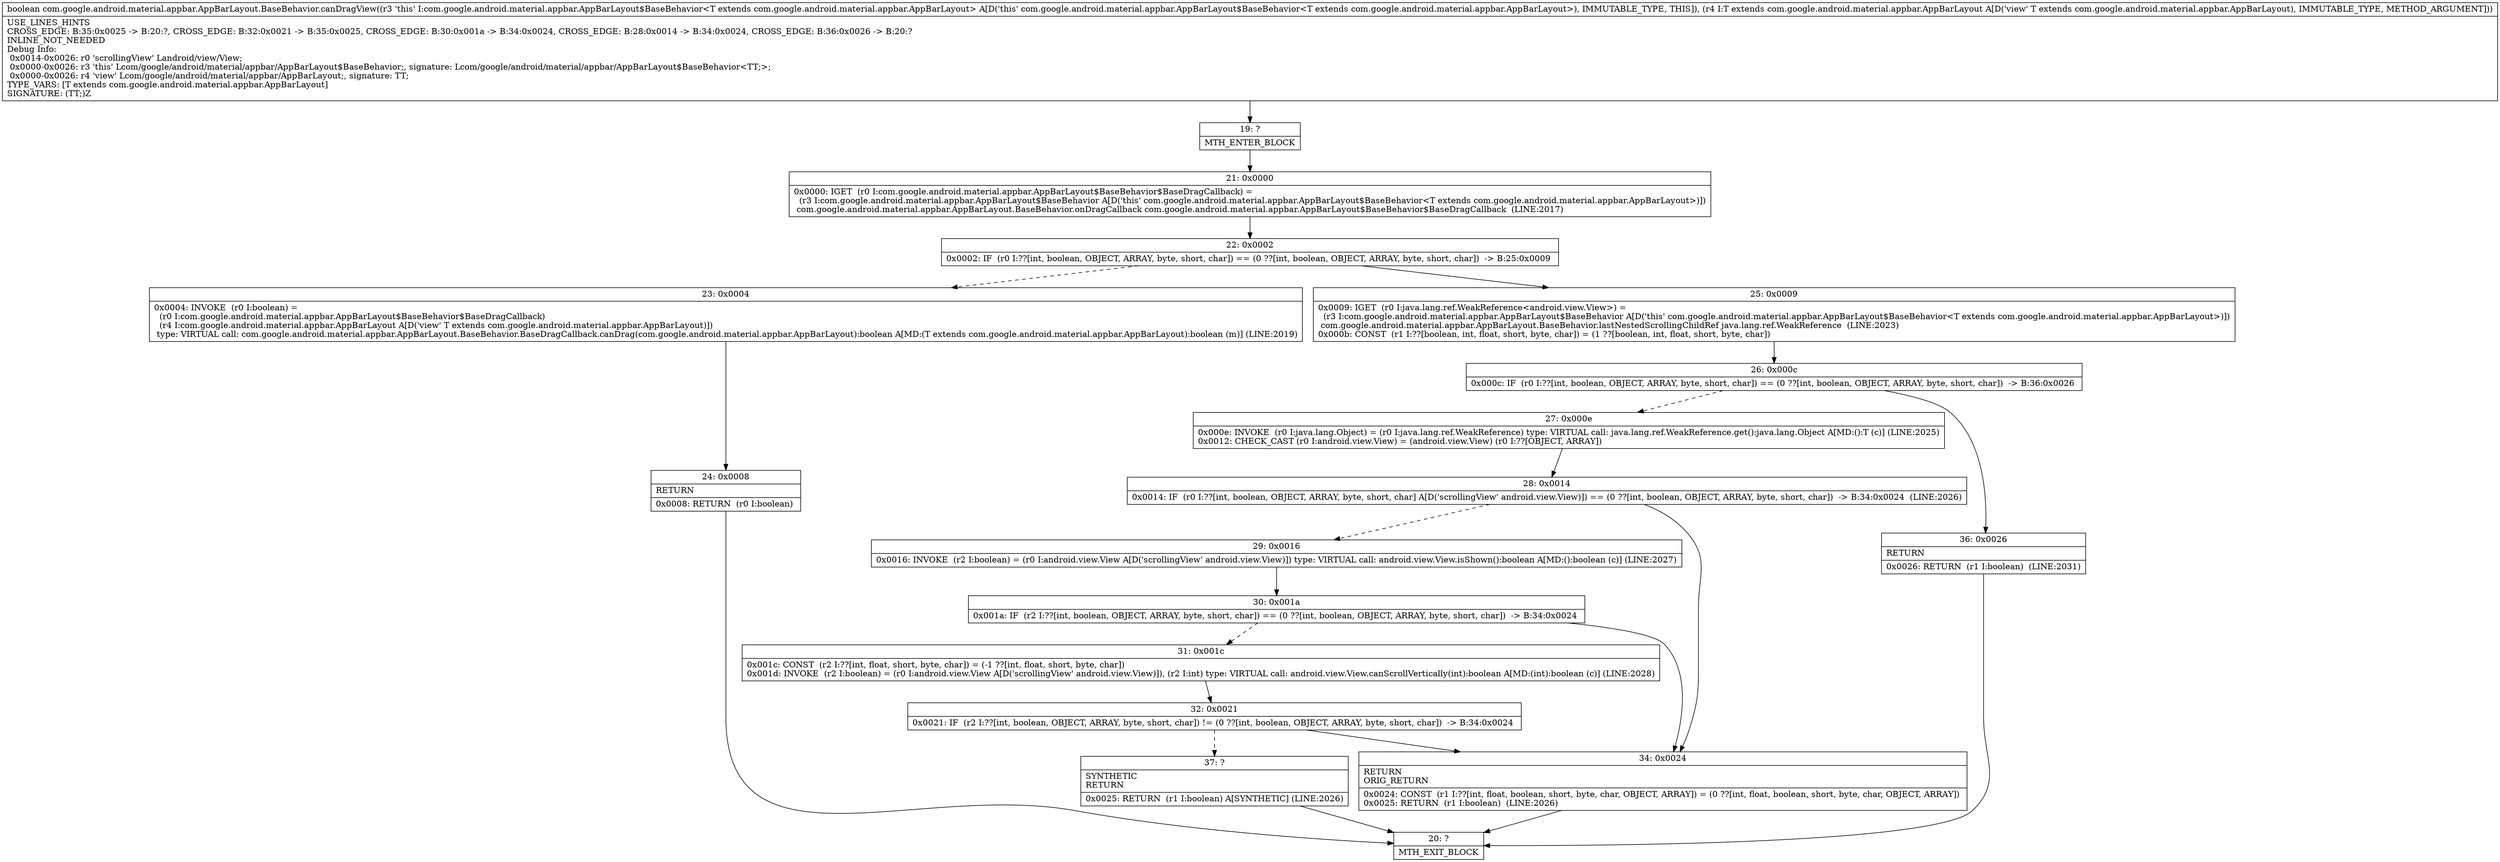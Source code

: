 digraph "CFG forcom.google.android.material.appbar.AppBarLayout.BaseBehavior.canDragView(Lcom\/google\/android\/material\/appbar\/AppBarLayout;)Z" {
Node_19 [shape=record,label="{19\:\ ?|MTH_ENTER_BLOCK\l}"];
Node_21 [shape=record,label="{21\:\ 0x0000|0x0000: IGET  (r0 I:com.google.android.material.appbar.AppBarLayout$BaseBehavior$BaseDragCallback) = \l  (r3 I:com.google.android.material.appbar.AppBarLayout$BaseBehavior A[D('this' com.google.android.material.appbar.AppBarLayout$BaseBehavior\<T extends com.google.android.material.appbar.AppBarLayout\>)])\l com.google.android.material.appbar.AppBarLayout.BaseBehavior.onDragCallback com.google.android.material.appbar.AppBarLayout$BaseBehavior$BaseDragCallback  (LINE:2017)\l}"];
Node_22 [shape=record,label="{22\:\ 0x0002|0x0002: IF  (r0 I:??[int, boolean, OBJECT, ARRAY, byte, short, char]) == (0 ??[int, boolean, OBJECT, ARRAY, byte, short, char])  \-\> B:25:0x0009 \l}"];
Node_23 [shape=record,label="{23\:\ 0x0004|0x0004: INVOKE  (r0 I:boolean) = \l  (r0 I:com.google.android.material.appbar.AppBarLayout$BaseBehavior$BaseDragCallback)\l  (r4 I:com.google.android.material.appbar.AppBarLayout A[D('view' T extends com.google.android.material.appbar.AppBarLayout)])\l type: VIRTUAL call: com.google.android.material.appbar.AppBarLayout.BaseBehavior.BaseDragCallback.canDrag(com.google.android.material.appbar.AppBarLayout):boolean A[MD:(T extends com.google.android.material.appbar.AppBarLayout):boolean (m)] (LINE:2019)\l}"];
Node_24 [shape=record,label="{24\:\ 0x0008|RETURN\l|0x0008: RETURN  (r0 I:boolean) \l}"];
Node_20 [shape=record,label="{20\:\ ?|MTH_EXIT_BLOCK\l}"];
Node_25 [shape=record,label="{25\:\ 0x0009|0x0009: IGET  (r0 I:java.lang.ref.WeakReference\<android.view.View\>) = \l  (r3 I:com.google.android.material.appbar.AppBarLayout$BaseBehavior A[D('this' com.google.android.material.appbar.AppBarLayout$BaseBehavior\<T extends com.google.android.material.appbar.AppBarLayout\>)])\l com.google.android.material.appbar.AppBarLayout.BaseBehavior.lastNestedScrollingChildRef java.lang.ref.WeakReference  (LINE:2023)\l0x000b: CONST  (r1 I:??[boolean, int, float, short, byte, char]) = (1 ??[boolean, int, float, short, byte, char]) \l}"];
Node_26 [shape=record,label="{26\:\ 0x000c|0x000c: IF  (r0 I:??[int, boolean, OBJECT, ARRAY, byte, short, char]) == (0 ??[int, boolean, OBJECT, ARRAY, byte, short, char])  \-\> B:36:0x0026 \l}"];
Node_27 [shape=record,label="{27\:\ 0x000e|0x000e: INVOKE  (r0 I:java.lang.Object) = (r0 I:java.lang.ref.WeakReference) type: VIRTUAL call: java.lang.ref.WeakReference.get():java.lang.Object A[MD:():T (c)] (LINE:2025)\l0x0012: CHECK_CAST (r0 I:android.view.View) = (android.view.View) (r0 I:??[OBJECT, ARRAY]) \l}"];
Node_28 [shape=record,label="{28\:\ 0x0014|0x0014: IF  (r0 I:??[int, boolean, OBJECT, ARRAY, byte, short, char] A[D('scrollingView' android.view.View)]) == (0 ??[int, boolean, OBJECT, ARRAY, byte, short, char])  \-\> B:34:0x0024  (LINE:2026)\l}"];
Node_29 [shape=record,label="{29\:\ 0x0016|0x0016: INVOKE  (r2 I:boolean) = (r0 I:android.view.View A[D('scrollingView' android.view.View)]) type: VIRTUAL call: android.view.View.isShown():boolean A[MD:():boolean (c)] (LINE:2027)\l}"];
Node_30 [shape=record,label="{30\:\ 0x001a|0x001a: IF  (r2 I:??[int, boolean, OBJECT, ARRAY, byte, short, char]) == (0 ??[int, boolean, OBJECT, ARRAY, byte, short, char])  \-\> B:34:0x0024 \l}"];
Node_31 [shape=record,label="{31\:\ 0x001c|0x001c: CONST  (r2 I:??[int, float, short, byte, char]) = (\-1 ??[int, float, short, byte, char]) \l0x001d: INVOKE  (r2 I:boolean) = (r0 I:android.view.View A[D('scrollingView' android.view.View)]), (r2 I:int) type: VIRTUAL call: android.view.View.canScrollVertically(int):boolean A[MD:(int):boolean (c)] (LINE:2028)\l}"];
Node_32 [shape=record,label="{32\:\ 0x0021|0x0021: IF  (r2 I:??[int, boolean, OBJECT, ARRAY, byte, short, char]) != (0 ??[int, boolean, OBJECT, ARRAY, byte, short, char])  \-\> B:34:0x0024 \l}"];
Node_37 [shape=record,label="{37\:\ ?|SYNTHETIC\lRETURN\l|0x0025: RETURN  (r1 I:boolean) A[SYNTHETIC] (LINE:2026)\l}"];
Node_34 [shape=record,label="{34\:\ 0x0024|RETURN\lORIG_RETURN\l|0x0024: CONST  (r1 I:??[int, float, boolean, short, byte, char, OBJECT, ARRAY]) = (0 ??[int, float, boolean, short, byte, char, OBJECT, ARRAY]) \l0x0025: RETURN  (r1 I:boolean)  (LINE:2026)\l}"];
Node_36 [shape=record,label="{36\:\ 0x0026|RETURN\l|0x0026: RETURN  (r1 I:boolean)  (LINE:2031)\l}"];
MethodNode[shape=record,label="{boolean com.google.android.material.appbar.AppBarLayout.BaseBehavior.canDragView((r3 'this' I:com.google.android.material.appbar.AppBarLayout$BaseBehavior\<T extends com.google.android.material.appbar.AppBarLayout\> A[D('this' com.google.android.material.appbar.AppBarLayout$BaseBehavior\<T extends com.google.android.material.appbar.AppBarLayout\>), IMMUTABLE_TYPE, THIS]), (r4 I:T extends com.google.android.material.appbar.AppBarLayout A[D('view' T extends com.google.android.material.appbar.AppBarLayout), IMMUTABLE_TYPE, METHOD_ARGUMENT]))  | USE_LINES_HINTS\lCROSS_EDGE: B:35:0x0025 \-\> B:20:?, CROSS_EDGE: B:32:0x0021 \-\> B:35:0x0025, CROSS_EDGE: B:30:0x001a \-\> B:34:0x0024, CROSS_EDGE: B:28:0x0014 \-\> B:34:0x0024, CROSS_EDGE: B:36:0x0026 \-\> B:20:?\lINLINE_NOT_NEEDED\lDebug Info:\l  0x0014\-0x0026: r0 'scrollingView' Landroid\/view\/View;\l  0x0000\-0x0026: r3 'this' Lcom\/google\/android\/material\/appbar\/AppBarLayout$BaseBehavior;, signature: Lcom\/google\/android\/material\/appbar\/AppBarLayout$BaseBehavior\<TT;\>;\l  0x0000\-0x0026: r4 'view' Lcom\/google\/android\/material\/appbar\/AppBarLayout;, signature: TT;\lTYPE_VARS: [T extends com.google.android.material.appbar.AppBarLayout]\lSIGNATURE: (TT;)Z\l}"];
MethodNode -> Node_19;Node_19 -> Node_21;
Node_21 -> Node_22;
Node_22 -> Node_23[style=dashed];
Node_22 -> Node_25;
Node_23 -> Node_24;
Node_24 -> Node_20;
Node_25 -> Node_26;
Node_26 -> Node_27[style=dashed];
Node_26 -> Node_36;
Node_27 -> Node_28;
Node_28 -> Node_29[style=dashed];
Node_28 -> Node_34;
Node_29 -> Node_30;
Node_30 -> Node_31[style=dashed];
Node_30 -> Node_34;
Node_31 -> Node_32;
Node_32 -> Node_34;
Node_32 -> Node_37[style=dashed];
Node_37 -> Node_20;
Node_34 -> Node_20;
Node_36 -> Node_20;
}

